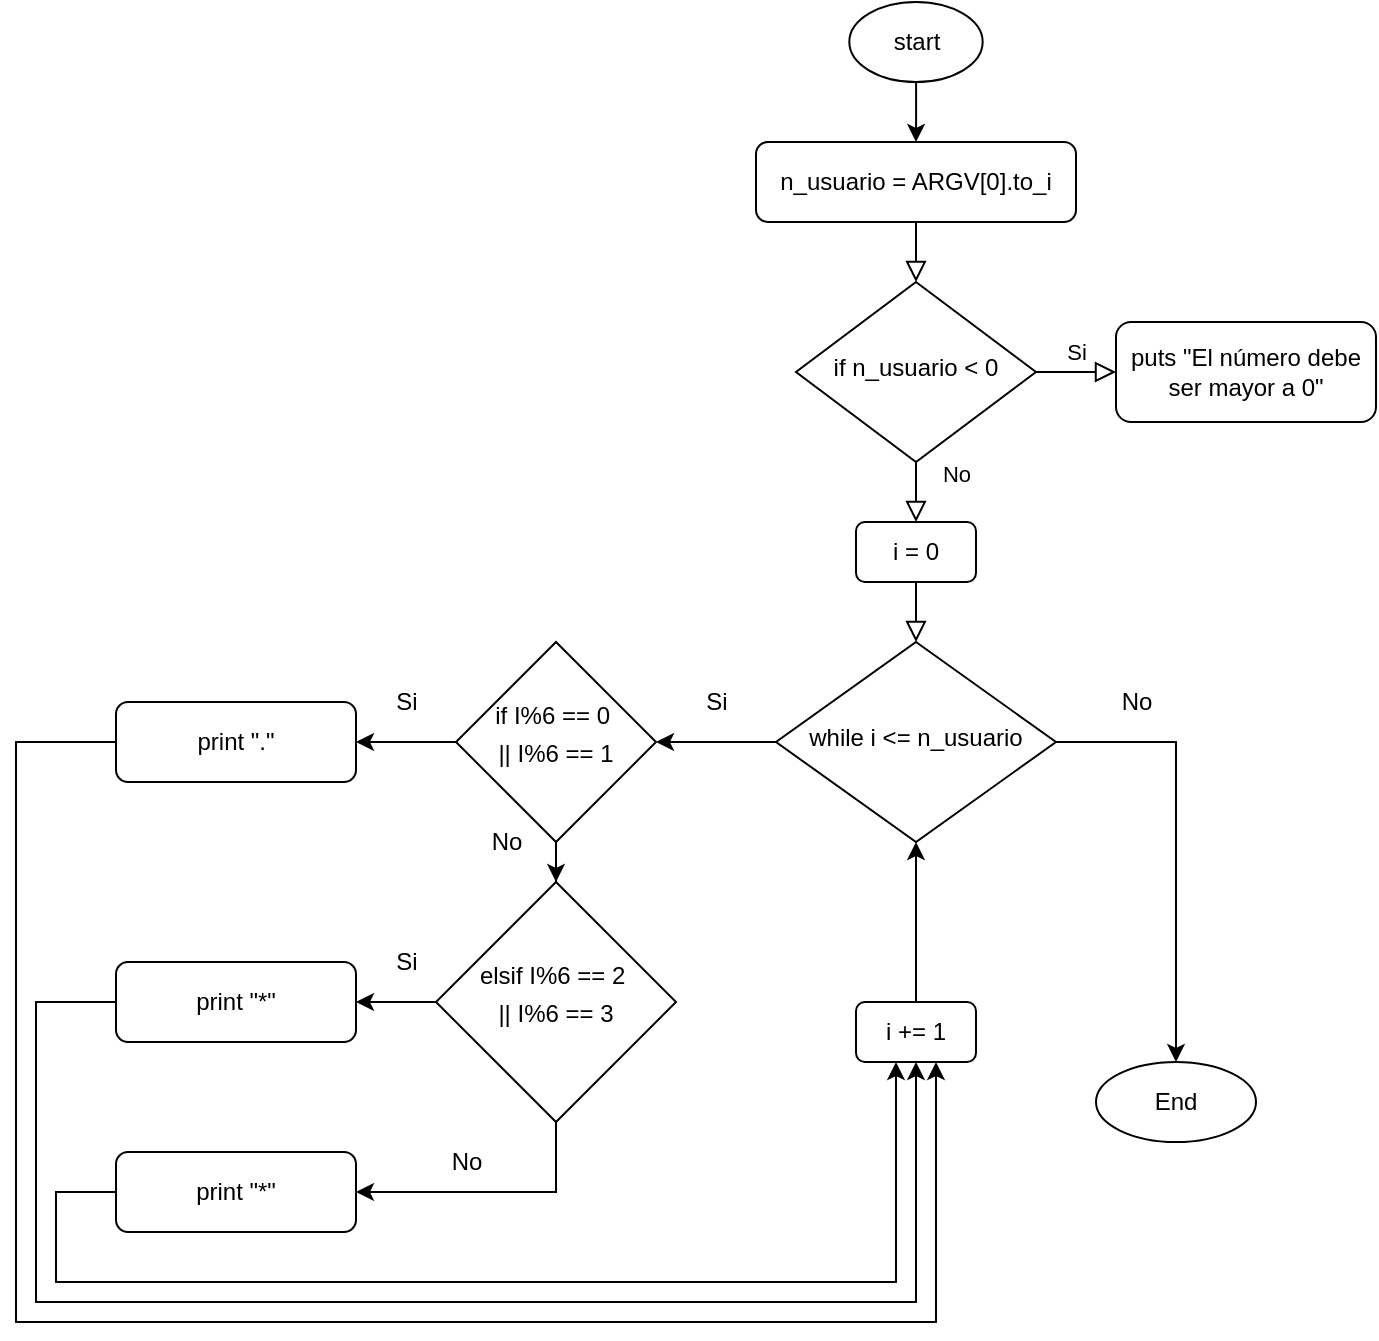 <mxfile version="13.6.5" type="github"><diagram id="C5RBs43oDa-KdzZeNtuy" name="Page-1"><mxGraphModel dx="1629" dy="1850" grid="1" gridSize="10" guides="1" tooltips="1" connect="1" arrows="1" fold="1" page="1" pageScale="1" pageWidth="827" pageHeight="1169" math="0" shadow="0"><root><mxCell id="WIyWlLk6GJQsqaUBKTNV-0"/><mxCell id="WIyWlLk6GJQsqaUBKTNV-1" parent="WIyWlLk6GJQsqaUBKTNV-0"/><mxCell id="WIyWlLk6GJQsqaUBKTNV-2" value="" style="rounded=0;html=1;jettySize=auto;orthogonalLoop=1;fontSize=11;endArrow=block;endFill=0;endSize=8;strokeWidth=1;shadow=0;labelBackgroundColor=none;edgeStyle=orthogonalEdgeStyle;" parent="WIyWlLk6GJQsqaUBKTNV-1" source="WIyWlLk6GJQsqaUBKTNV-3" target="WIyWlLk6GJQsqaUBKTNV-6" edge="1"><mxGeometry relative="1" as="geometry"/></mxCell><mxCell id="WIyWlLk6GJQsqaUBKTNV-3" value="&lt;p&gt;n_usuario = ARGV[0].to_i&lt;/p&gt;" style="rounded=1;whiteSpace=wrap;html=1;fontSize=12;glass=0;strokeWidth=1;shadow=0;fillColor=#FFFFFF;" parent="WIyWlLk6GJQsqaUBKTNV-1" vertex="1"><mxGeometry x="140" y="40" width="160" height="40" as="geometry"/></mxCell><mxCell id="WIyWlLk6GJQsqaUBKTNV-4" value="" style="rounded=0;html=1;jettySize=auto;orthogonalLoop=1;fontSize=11;endArrow=block;endFill=0;endSize=8;strokeWidth=1;shadow=0;labelBackgroundColor=none;edgeStyle=orthogonalEdgeStyle;" parent="WIyWlLk6GJQsqaUBKTNV-1" source="t_AAsp0NxsEyNNng3eBY-18" target="WIyWlLk6GJQsqaUBKTNV-10" edge="1"><mxGeometry x="0.6" y="80" relative="1" as="geometry"><mxPoint as="offset"/></mxGeometry></mxCell><mxCell id="WIyWlLk6GJQsqaUBKTNV-5" value="Si" style="edgeStyle=orthogonalEdgeStyle;rounded=0;html=1;jettySize=auto;orthogonalLoop=1;fontSize=11;endArrow=block;endFill=0;endSize=8;strokeWidth=1;shadow=0;labelBackgroundColor=none;" parent="WIyWlLk6GJQsqaUBKTNV-1" source="WIyWlLk6GJQsqaUBKTNV-6" target="WIyWlLk6GJQsqaUBKTNV-7" edge="1"><mxGeometry y="10" relative="1" as="geometry"><mxPoint as="offset"/></mxGeometry></mxCell><mxCell id="WIyWlLk6GJQsqaUBKTNV-6" value="&lt;p&gt;if n_usuario &amp;lt; 0&lt;/p&gt;" style="rhombus;whiteSpace=wrap;html=1;shadow=0;fontFamily=Helvetica;fontSize=12;align=center;strokeWidth=1;spacing=6;spacingTop=-4;" parent="WIyWlLk6GJQsqaUBKTNV-1" vertex="1"><mxGeometry x="160" y="110" width="120" height="90" as="geometry"/></mxCell><mxCell id="WIyWlLk6GJQsqaUBKTNV-7" value="&lt;p&gt;puts &quot;El número debe ser mayor a 0&quot;&lt;/p&gt;" style="rounded=1;whiteSpace=wrap;html=1;fontSize=12;glass=0;strokeWidth=1;shadow=0;" parent="WIyWlLk6GJQsqaUBKTNV-1" vertex="1"><mxGeometry x="320" y="130" width="130" height="50" as="geometry"/></mxCell><mxCell id="t_AAsp0NxsEyNNng3eBY-4" style="edgeStyle=orthogonalEdgeStyle;rounded=0;orthogonalLoop=1;jettySize=auto;html=1;entryX=1;entryY=0.5;entryDx=0;entryDy=0;entryPerimeter=0;exitX=0;exitY=0.5;exitDx=0;exitDy=0;" parent="WIyWlLk6GJQsqaUBKTNV-1" source="WIyWlLk6GJQsqaUBKTNV-10" target="t_AAsp0NxsEyNNng3eBY-3" edge="1"><mxGeometry relative="1" as="geometry"><Array as="points"/></mxGeometry></mxCell><mxCell id="t_AAsp0NxsEyNNng3eBY-6" style="edgeStyle=orthogonalEdgeStyle;rounded=0;orthogonalLoop=1;jettySize=auto;html=1;" parent="WIyWlLk6GJQsqaUBKTNV-1" source="WIyWlLk6GJQsqaUBKTNV-10" target="t_AAsp0NxsEyNNng3eBY-15" edge="1"><mxGeometry relative="1" as="geometry"><mxPoint x="400" y="440" as="targetPoint"/><Array as="points"><mxPoint x="350" y="340"/></Array></mxGeometry></mxCell><mxCell id="WIyWlLk6GJQsqaUBKTNV-10" value="&lt;p&gt;while i &amp;lt;= n_usuario&lt;/p&gt;" style="rhombus;whiteSpace=wrap;html=1;shadow=0;fontFamily=Helvetica;fontSize=12;align=center;strokeWidth=1;spacing=6;spacingTop=-4;" parent="WIyWlLk6GJQsqaUBKTNV-1" vertex="1"><mxGeometry x="150" y="290" width="140" height="100" as="geometry"/></mxCell><mxCell id="t_AAsp0NxsEyNNng3eBY-13" style="edgeStyle=orthogonalEdgeStyle;rounded=0;orthogonalLoop=1;jettySize=auto;html=1;exitX=0;exitY=0.5;exitDx=0;exitDy=0;" parent="WIyWlLk6GJQsqaUBKTNV-1" source="WIyWlLk6GJQsqaUBKTNV-11" target="t_AAsp0NxsEyNNng3eBY-20" edge="1"><mxGeometry relative="1" as="geometry"><mxPoint y="470" as="targetPoint"/><Array as="points"><mxPoint x="-230" y="340"/><mxPoint x="-230" y="630"/><mxPoint x="230" y="630"/></Array></mxGeometry></mxCell><mxCell id="WIyWlLk6GJQsqaUBKTNV-11" value="&lt;p&gt;print &quot;.&quot;&lt;/p&gt;" style="rounded=1;whiteSpace=wrap;html=1;fontSize=12;glass=0;strokeWidth=1;shadow=0;" parent="WIyWlLk6GJQsqaUBKTNV-1" vertex="1"><mxGeometry x="-180" y="320" width="120" height="40" as="geometry"/></mxCell><mxCell id="t_AAsp0NxsEyNNng3eBY-2" style="edgeStyle=orthogonalEdgeStyle;rounded=0;orthogonalLoop=1;jettySize=auto;html=1;" parent="WIyWlLk6GJQsqaUBKTNV-1" source="t_AAsp0NxsEyNNng3eBY-1" target="WIyWlLk6GJQsqaUBKTNV-3" edge="1"><mxGeometry relative="1" as="geometry"/></mxCell><mxCell id="t_AAsp0NxsEyNNng3eBY-1" value="start" style="strokeWidth=1;html=1;shape=mxgraph.flowchart.start_1;whiteSpace=wrap;" parent="WIyWlLk6GJQsqaUBKTNV-1" vertex="1"><mxGeometry x="186.66" y="-30" width="66.67" height="40" as="geometry"/></mxCell><mxCell id="t_AAsp0NxsEyNNng3eBY-7" style="edgeStyle=orthogonalEdgeStyle;rounded=0;orthogonalLoop=1;jettySize=auto;html=1;" parent="WIyWlLk6GJQsqaUBKTNV-1" source="t_AAsp0NxsEyNNng3eBY-3" target="WIyWlLk6GJQsqaUBKTNV-11" edge="1"><mxGeometry relative="1" as="geometry"><mxPoint x="30" y="490" as="targetPoint"/></mxGeometry></mxCell><mxCell id="t_AAsp0NxsEyNNng3eBY-11" style="edgeStyle=orthogonalEdgeStyle;rounded=0;orthogonalLoop=1;jettySize=auto;html=1;exitX=0.5;exitY=1;exitDx=0;exitDy=0;exitPerimeter=0;" parent="WIyWlLk6GJQsqaUBKTNV-1" source="t_AAsp0NxsEyNNng3eBY-3" target="Ko1ehrxAX78zlk3UuHPg-0" edge="1"><mxGeometry relative="1" as="geometry"><Array as="points"/></mxGeometry></mxCell><mxCell id="t_AAsp0NxsEyNNng3eBY-3" value="&lt;p style=&quot;line-height: 0%&quot;&gt;if I%6 == 0&amp;nbsp;&lt;/p&gt;&lt;p&gt;|| I%6 == 1&lt;/p&gt;" style="strokeWidth=1;html=1;shape=mxgraph.flowchart.decision;whiteSpace=wrap;fillColor=#FFFFFF;" parent="WIyWlLk6GJQsqaUBKTNV-1" vertex="1"><mxGeometry x="-10" y="290" width="100" height="100" as="geometry"/></mxCell><mxCell id="t_AAsp0NxsEyNNng3eBY-9" value="Si" style="text;html=1;align=center;verticalAlign=middle;resizable=0;points=[];autosize=1;" parent="WIyWlLk6GJQsqaUBKTNV-1" vertex="1"><mxGeometry x="-50" y="310" width="30" height="20" as="geometry"/></mxCell><mxCell id="t_AAsp0NxsEyNNng3eBY-10" value="&lt;p&gt;print &quot;*&quot;&lt;/p&gt;" style="rounded=1;whiteSpace=wrap;html=1;fontSize=12;glass=0;strokeWidth=1;shadow=0;" parent="WIyWlLk6GJQsqaUBKTNV-1" vertex="1"><mxGeometry x="-180" y="450" width="120" height="40" as="geometry"/></mxCell><mxCell id="t_AAsp0NxsEyNNng3eBY-12" value="No" style="text;html=1;align=center;verticalAlign=middle;resizable=0;points=[];autosize=1;" parent="WIyWlLk6GJQsqaUBKTNV-1" vertex="1"><mxGeometry y="380" width="30" height="20" as="geometry"/></mxCell><mxCell id="t_AAsp0NxsEyNNng3eBY-15" value="End" style="strokeWidth=1;html=1;shape=mxgraph.flowchart.start_1;whiteSpace=wrap;fillColor=#FFFFFF;" parent="WIyWlLk6GJQsqaUBKTNV-1" vertex="1"><mxGeometry x="310" y="500" width="80" height="40" as="geometry"/></mxCell><mxCell id="t_AAsp0NxsEyNNng3eBY-16" value="Si" style="text;html=1;align=center;verticalAlign=middle;resizable=0;points=[];autosize=1;" parent="WIyWlLk6GJQsqaUBKTNV-1" vertex="1"><mxGeometry x="105" y="310" width="30" height="20" as="geometry"/></mxCell><mxCell id="t_AAsp0NxsEyNNng3eBY-17" value="No" style="text;html=1;align=center;verticalAlign=middle;resizable=0;points=[];autosize=1;" parent="WIyWlLk6GJQsqaUBKTNV-1" vertex="1"><mxGeometry x="315" y="310" width="30" height="20" as="geometry"/></mxCell><mxCell id="t_AAsp0NxsEyNNng3eBY-18" value="&lt;p&gt;i = 0&lt;/p&gt;" style="rounded=1;whiteSpace=wrap;html=1;fontSize=12;glass=0;strokeWidth=1;shadow=0;" parent="WIyWlLk6GJQsqaUBKTNV-1" vertex="1"><mxGeometry x="190" y="230" width="60" height="30" as="geometry"/></mxCell><mxCell id="t_AAsp0NxsEyNNng3eBY-19" value="No" style="rounded=0;html=1;jettySize=auto;orthogonalLoop=1;fontSize=11;endArrow=block;endFill=0;endSize=8;strokeWidth=1;shadow=0;labelBackgroundColor=none;edgeStyle=orthogonalEdgeStyle;" parent="WIyWlLk6GJQsqaUBKTNV-1" source="WIyWlLk6GJQsqaUBKTNV-6" target="t_AAsp0NxsEyNNng3eBY-18" edge="1"><mxGeometry x="-0.778" y="20" relative="1" as="geometry"><mxPoint as="offset"/><mxPoint x="220" y="200" as="sourcePoint"/><mxPoint x="220" y="290" as="targetPoint"/></mxGeometry></mxCell><mxCell id="t_AAsp0NxsEyNNng3eBY-22" style="edgeStyle=orthogonalEdgeStyle;rounded=0;orthogonalLoop=1;jettySize=auto;html=1;entryX=0.5;entryY=1;entryDx=0;entryDy=0;" parent="WIyWlLk6GJQsqaUBKTNV-1" source="t_AAsp0NxsEyNNng3eBY-20" target="WIyWlLk6GJQsqaUBKTNV-10" edge="1"><mxGeometry relative="1" as="geometry"/></mxCell><mxCell id="t_AAsp0NxsEyNNng3eBY-20" value="&lt;p&gt;i += 1&lt;/p&gt;" style="rounded=1;whiteSpace=wrap;html=1;fontSize=12;glass=0;strokeWidth=1;shadow=0;" parent="WIyWlLk6GJQsqaUBKTNV-1" vertex="1"><mxGeometry x="190" y="470" width="60" height="30" as="geometry"/></mxCell><mxCell id="t_AAsp0NxsEyNNng3eBY-21" style="edgeStyle=orthogonalEdgeStyle;rounded=0;orthogonalLoop=1;jettySize=auto;html=1;exitX=0;exitY=0.5;exitDx=0;exitDy=0;" parent="WIyWlLk6GJQsqaUBKTNV-1" source="t_AAsp0NxsEyNNng3eBY-10" target="t_AAsp0NxsEyNNng3eBY-20" edge="1"><mxGeometry relative="1" as="geometry"><mxPoint x="-180" y="400" as="sourcePoint"/><mxPoint x="220" y="390" as="targetPoint"/><Array as="points"><mxPoint x="-220" y="470"/><mxPoint x="-220" y="620"/><mxPoint x="220" y="620"/></Array></mxGeometry></mxCell><mxCell id="Ko1ehrxAX78zlk3UuHPg-1" style="edgeStyle=orthogonalEdgeStyle;rounded=0;orthogonalLoop=1;jettySize=auto;html=1;" edge="1" parent="WIyWlLk6GJQsqaUBKTNV-1" source="Ko1ehrxAX78zlk3UuHPg-0" target="t_AAsp0NxsEyNNng3eBY-10"><mxGeometry relative="1" as="geometry"/></mxCell><mxCell id="Ko1ehrxAX78zlk3UuHPg-5" style="edgeStyle=orthogonalEdgeStyle;rounded=0;orthogonalLoop=1;jettySize=auto;html=1;entryX=1;entryY=0.5;entryDx=0;entryDy=0;" edge="1" parent="WIyWlLk6GJQsqaUBKTNV-1" source="Ko1ehrxAX78zlk3UuHPg-0" target="Ko1ehrxAX78zlk3UuHPg-2"><mxGeometry relative="1" as="geometry"><Array as="points"><mxPoint x="40" y="565"/></Array></mxGeometry></mxCell><mxCell id="Ko1ehrxAX78zlk3UuHPg-0" value="&lt;p style=&quot;line-height: 0%&quot;&gt;elsif I%6 == 2&amp;nbsp;&lt;/p&gt;&lt;p&gt;|| I%6 == 3&lt;/p&gt;" style="strokeWidth=1;html=1;shape=mxgraph.flowchart.decision;whiteSpace=wrap;fillColor=#FFFFFF;" vertex="1" parent="WIyWlLk6GJQsqaUBKTNV-1"><mxGeometry x="-20" y="410" width="120" height="120" as="geometry"/></mxCell><mxCell id="Ko1ehrxAX78zlk3UuHPg-6" style="edgeStyle=orthogonalEdgeStyle;rounded=0;orthogonalLoop=1;jettySize=auto;html=1;" edge="1" parent="WIyWlLk6GJQsqaUBKTNV-1" source="Ko1ehrxAX78zlk3UuHPg-2" target="t_AAsp0NxsEyNNng3eBY-20"><mxGeometry relative="1" as="geometry"><Array as="points"><mxPoint x="-210" y="565"/><mxPoint x="-210" y="610"/><mxPoint x="210" y="610"/></Array></mxGeometry></mxCell><mxCell id="Ko1ehrxAX78zlk3UuHPg-2" value="&lt;p&gt;print &quot;*&quot;&lt;/p&gt;" style="rounded=1;whiteSpace=wrap;html=1;fontSize=12;glass=0;strokeWidth=1;shadow=0;" vertex="1" parent="WIyWlLk6GJQsqaUBKTNV-1"><mxGeometry x="-180" y="545" width="120" height="40" as="geometry"/></mxCell><mxCell id="Ko1ehrxAX78zlk3UuHPg-3" value="Si" style="text;html=1;align=center;verticalAlign=middle;resizable=0;points=[];autosize=1;" vertex="1" parent="WIyWlLk6GJQsqaUBKTNV-1"><mxGeometry x="-50" y="440" width="30" height="20" as="geometry"/></mxCell><mxCell id="Ko1ehrxAX78zlk3UuHPg-4" value="No" style="text;html=1;align=center;verticalAlign=middle;resizable=0;points=[];autosize=1;" vertex="1" parent="WIyWlLk6GJQsqaUBKTNV-1"><mxGeometry x="-20" y="540" width="30" height="20" as="geometry"/></mxCell></root></mxGraphModel></diagram></mxfile>